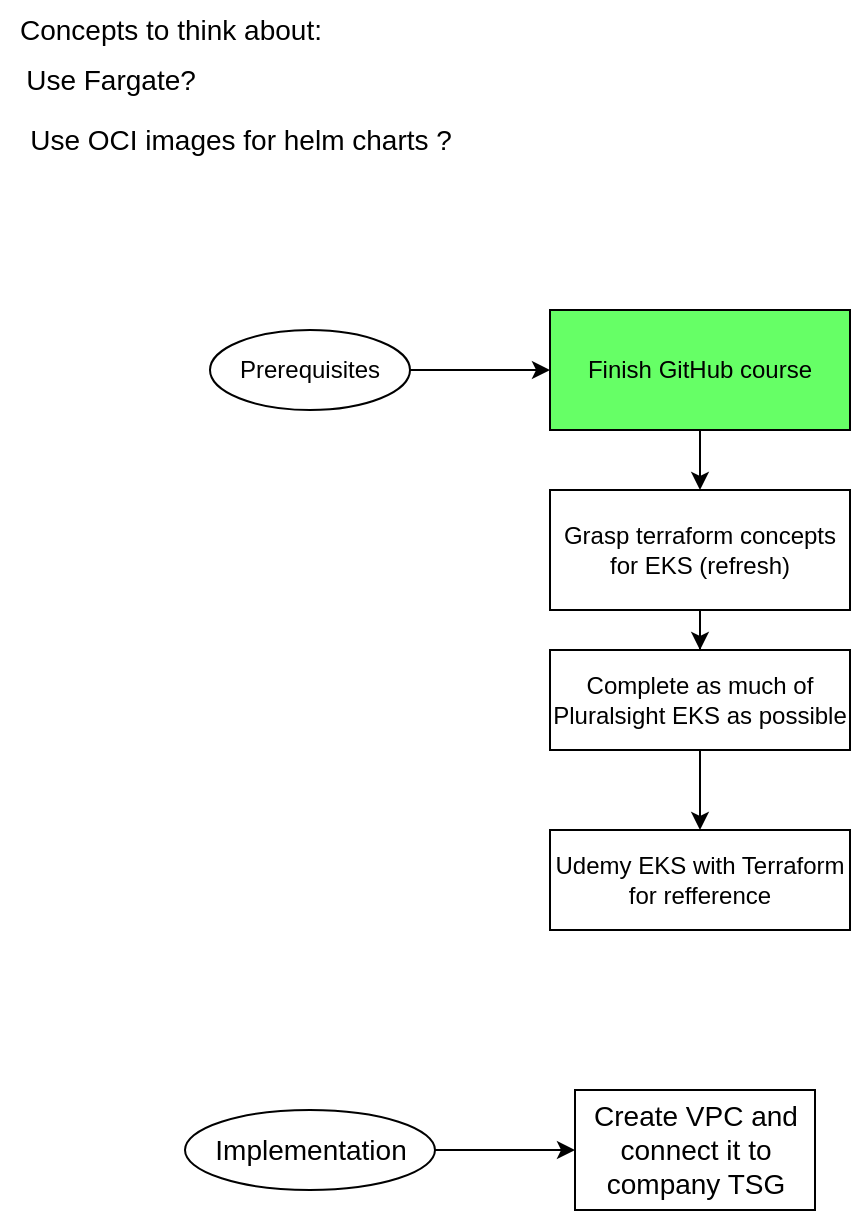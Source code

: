 <mxfile version="20.2.8" type="github"><diagram id="kSlmdviAg1-pVzBBi7XQ" name="Page-1"><mxGraphModel dx="2388" dy="882" grid="1" gridSize="10" guides="1" tooltips="1" connect="1" arrows="1" fold="1" page="1" pageScale="1" pageWidth="850" pageHeight="1100" math="0" shadow="0"><root><mxCell id="0"/><mxCell id="1" parent="0"/><mxCell id="PpLlGTQVTSIXO17ns73P-21" value="" style="edgeStyle=orthogonalEdgeStyle;rounded=0;orthogonalLoop=1;jettySize=auto;html=1;fontSize=14;" edge="1" parent="1" source="PpLlGTQVTSIXO17ns73P-12" target="PpLlGTQVTSIXO17ns73P-20"><mxGeometry relative="1" as="geometry"/></mxCell><mxCell id="PpLlGTQVTSIXO17ns73P-12" value="Prerequisites" style="ellipse;whiteSpace=wrap;html=1;align=center;newEdgeStyle={&quot;edgeStyle&quot;:&quot;entityRelationEdgeStyle&quot;,&quot;startArrow&quot;:&quot;none&quot;,&quot;endArrow&quot;:&quot;none&quot;,&quot;segment&quot;:10,&quot;curved&quot;:1};treeFolding=1;treeMoving=1;" vertex="1" parent="1"><mxGeometry x="100" y="170" width="100" height="40" as="geometry"/></mxCell><mxCell id="PpLlGTQVTSIXO17ns73P-15" value="&lt;font style=&quot;font-size: 14px;&quot;&gt;Concepts to think about:&lt;/font&gt;" style="text;html=1;align=center;verticalAlign=middle;resizable=0;points=[];autosize=1;strokeColor=none;fillColor=none;" vertex="1" parent="1"><mxGeometry x="-5" y="5" width="170" height="30" as="geometry"/></mxCell><mxCell id="PpLlGTQVTSIXO17ns73P-16" value="Use Fargate?" style="text;html=1;align=center;verticalAlign=middle;resizable=0;points=[];autosize=1;strokeColor=none;fillColor=none;fontSize=14;" vertex="1" parent="1"><mxGeometry x="-5" y="30" width="110" height="30" as="geometry"/></mxCell><mxCell id="PpLlGTQVTSIXO17ns73P-17" value="Use OCI images for helm charts ?" style="text;html=1;align=center;verticalAlign=middle;resizable=0;points=[];autosize=1;strokeColor=none;fillColor=none;fontSize=14;" vertex="1" parent="1"><mxGeometry y="60" width="230" height="30" as="geometry"/></mxCell><mxCell id="PpLlGTQVTSIXO17ns73P-23" value="" style="edgeStyle=orthogonalEdgeStyle;rounded=0;orthogonalLoop=1;jettySize=auto;html=1;fontSize=14;" edge="1" parent="1" source="PpLlGTQVTSIXO17ns73P-20" target="PpLlGTQVTSIXO17ns73P-22"><mxGeometry relative="1" as="geometry"/></mxCell><mxCell id="PpLlGTQVTSIXO17ns73P-20" value="Finish GitHub course" style="whiteSpace=wrap;html=1;fillColor=#66FF66;" vertex="1" parent="1"><mxGeometry x="270" y="160" width="150" height="60" as="geometry"/></mxCell><mxCell id="PpLlGTQVTSIXO17ns73P-25" value="" style="edgeStyle=orthogonalEdgeStyle;rounded=0;orthogonalLoop=1;jettySize=auto;html=1;fontSize=14;" edge="1" parent="1" source="PpLlGTQVTSIXO17ns73P-22" target="PpLlGTQVTSIXO17ns73P-24"><mxGeometry relative="1" as="geometry"/></mxCell><mxCell id="PpLlGTQVTSIXO17ns73P-22" value="Grasp terraform concepts for EKS (refresh)" style="whiteSpace=wrap;html=1;" vertex="1" parent="1"><mxGeometry x="270" y="250" width="150" height="60" as="geometry"/></mxCell><mxCell id="PpLlGTQVTSIXO17ns73P-27" value="" style="edgeStyle=orthogonalEdgeStyle;rounded=0;orthogonalLoop=1;jettySize=auto;html=1;fontSize=14;" edge="1" parent="1" source="PpLlGTQVTSIXO17ns73P-24" target="PpLlGTQVTSIXO17ns73P-26"><mxGeometry relative="1" as="geometry"/></mxCell><mxCell id="PpLlGTQVTSIXO17ns73P-24" value="Complete as much of Pluralsight EKS as possible" style="whiteSpace=wrap;html=1;" vertex="1" parent="1"><mxGeometry x="270" y="330" width="150" height="50" as="geometry"/></mxCell><mxCell id="PpLlGTQVTSIXO17ns73P-26" value="Udemy EKS with Terraform for refference" style="whiteSpace=wrap;html=1;" vertex="1" parent="1"><mxGeometry x="270" y="420" width="150" height="50" as="geometry"/></mxCell><mxCell id="PpLlGTQVTSIXO17ns73P-30" value="" style="edgeStyle=orthogonalEdgeStyle;rounded=0;orthogonalLoop=1;jettySize=auto;html=1;fontSize=14;" edge="1" parent="1" source="PpLlGTQVTSIXO17ns73P-28" target="PpLlGTQVTSIXO17ns73P-29"><mxGeometry relative="1" as="geometry"/></mxCell><mxCell id="PpLlGTQVTSIXO17ns73P-28" value="Implementation" style="ellipse;whiteSpace=wrap;html=1;align=center;newEdgeStyle={&quot;edgeStyle&quot;:&quot;entityRelationEdgeStyle&quot;,&quot;startArrow&quot;:&quot;none&quot;,&quot;endArrow&quot;:&quot;none&quot;,&quot;segment&quot;:10,&quot;curved&quot;:1};treeFolding=1;treeMoving=1;fontSize=14;" vertex="1" parent="1"><mxGeometry x="87.5" y="560" width="125" height="40" as="geometry"/></mxCell><mxCell id="PpLlGTQVTSIXO17ns73P-29" value="Create VPC and connect it to company TSG" style="whiteSpace=wrap;html=1;fontSize=14;" vertex="1" parent="1"><mxGeometry x="282.5" y="550" width="120" height="60" as="geometry"/></mxCell></root></mxGraphModel></diagram></mxfile>